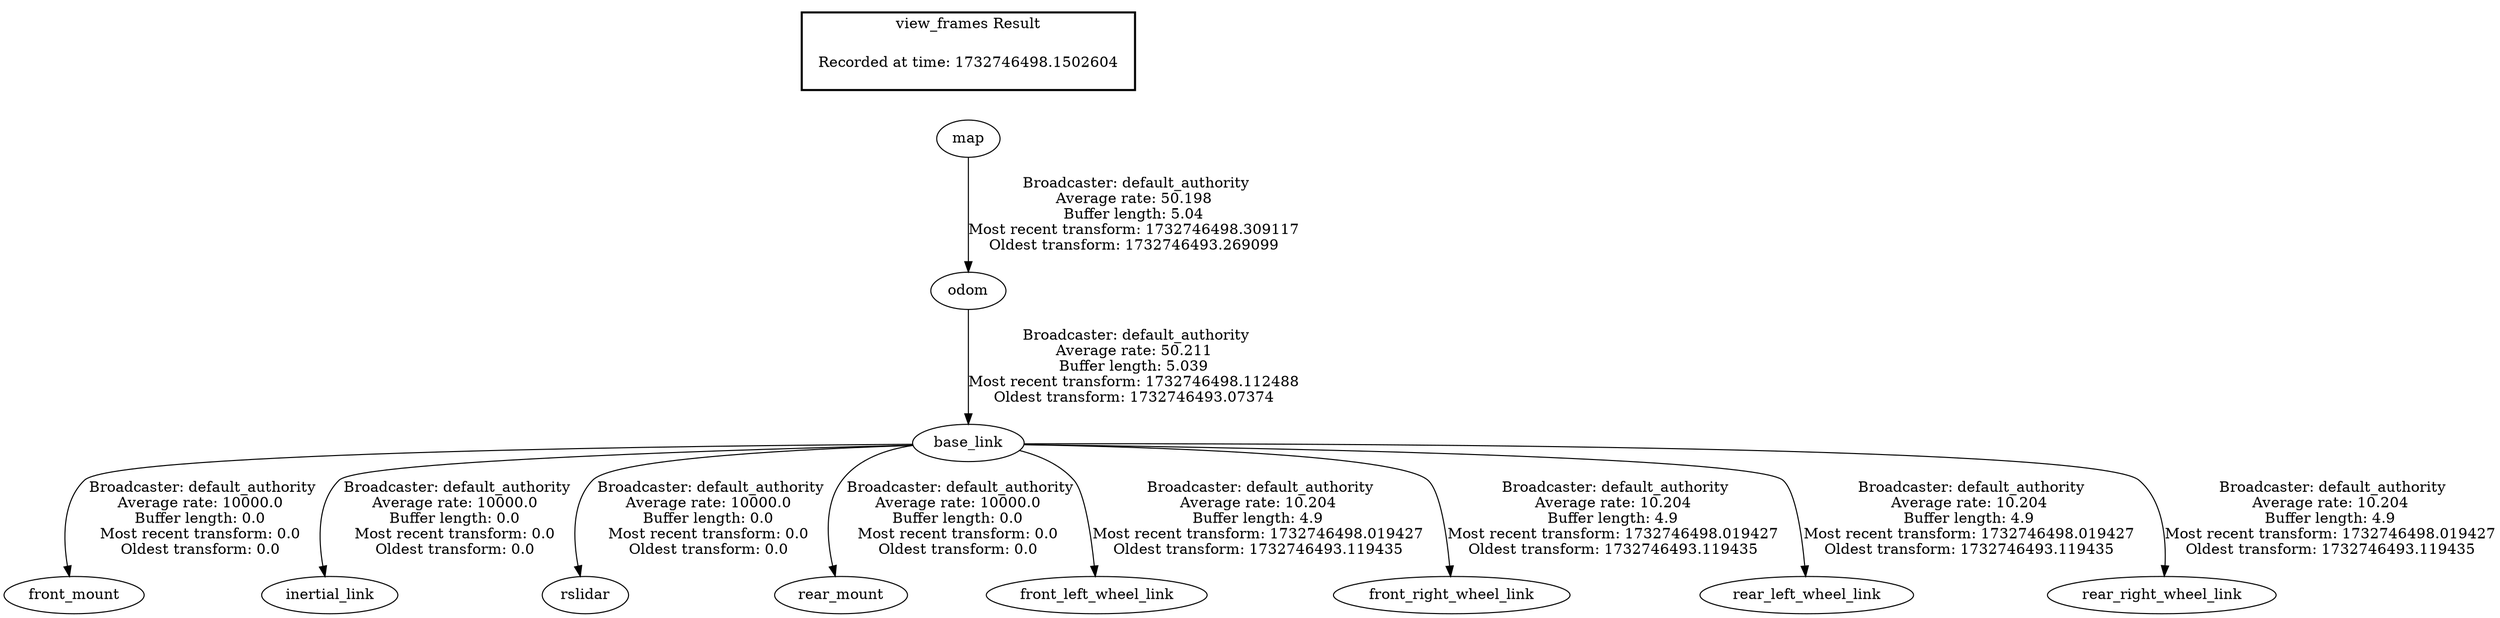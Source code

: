 digraph G {
"map" -> "odom"[label=" Broadcaster: default_authority\nAverage rate: 50.198\nBuffer length: 5.04\nMost recent transform: 1732746498.309117\nOldest transform: 1732746493.269099\n"];
"base_link" -> "front_mount"[label=" Broadcaster: default_authority\nAverage rate: 10000.0\nBuffer length: 0.0\nMost recent transform: 0.0\nOldest transform: 0.0\n"];
"odom" -> "base_link"[label=" Broadcaster: default_authority\nAverage rate: 50.211\nBuffer length: 5.039\nMost recent transform: 1732746498.112488\nOldest transform: 1732746493.07374\n"];
"base_link" -> "inertial_link"[label=" Broadcaster: default_authority\nAverage rate: 10000.0\nBuffer length: 0.0\nMost recent transform: 0.0\nOldest transform: 0.0\n"];
"base_link" -> "rslidar"[label=" Broadcaster: default_authority\nAverage rate: 10000.0\nBuffer length: 0.0\nMost recent transform: 0.0\nOldest transform: 0.0\n"];
"base_link" -> "rear_mount"[label=" Broadcaster: default_authority\nAverage rate: 10000.0\nBuffer length: 0.0\nMost recent transform: 0.0\nOldest transform: 0.0\n"];
"base_link" -> "front_left_wheel_link"[label=" Broadcaster: default_authority\nAverage rate: 10.204\nBuffer length: 4.9\nMost recent transform: 1732746498.019427\nOldest transform: 1732746493.119435\n"];
"base_link" -> "front_right_wheel_link"[label=" Broadcaster: default_authority\nAverage rate: 10.204\nBuffer length: 4.9\nMost recent transform: 1732746498.019427\nOldest transform: 1732746493.119435\n"];
"base_link" -> "rear_left_wheel_link"[label=" Broadcaster: default_authority\nAverage rate: 10.204\nBuffer length: 4.9\nMost recent transform: 1732746498.019427\nOldest transform: 1732746493.119435\n"];
"base_link" -> "rear_right_wheel_link"[label=" Broadcaster: default_authority\nAverage rate: 10.204\nBuffer length: 4.9\nMost recent transform: 1732746498.019427\nOldest transform: 1732746493.119435\n"];
edge [style=invis];
 subgraph cluster_legend { style=bold; color=black; label ="view_frames Result";
"Recorded at time: 1732746498.1502604"[ shape=plaintext ] ;
}->"map";
}